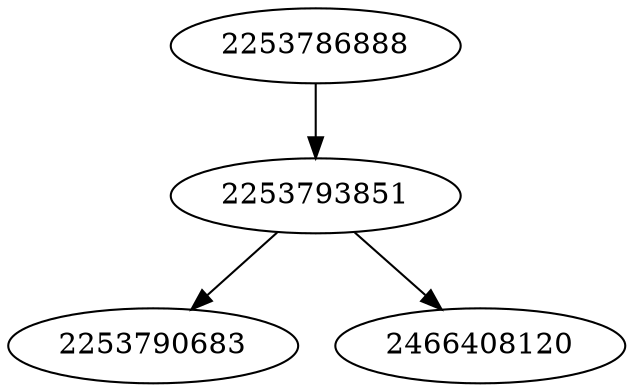 strict digraph  {
2253786888;
2253793851;
2253790683;
2466408120;
2253786888 -> 2253793851;
2253793851 -> 2253790683;
2253793851 -> 2466408120;
}
